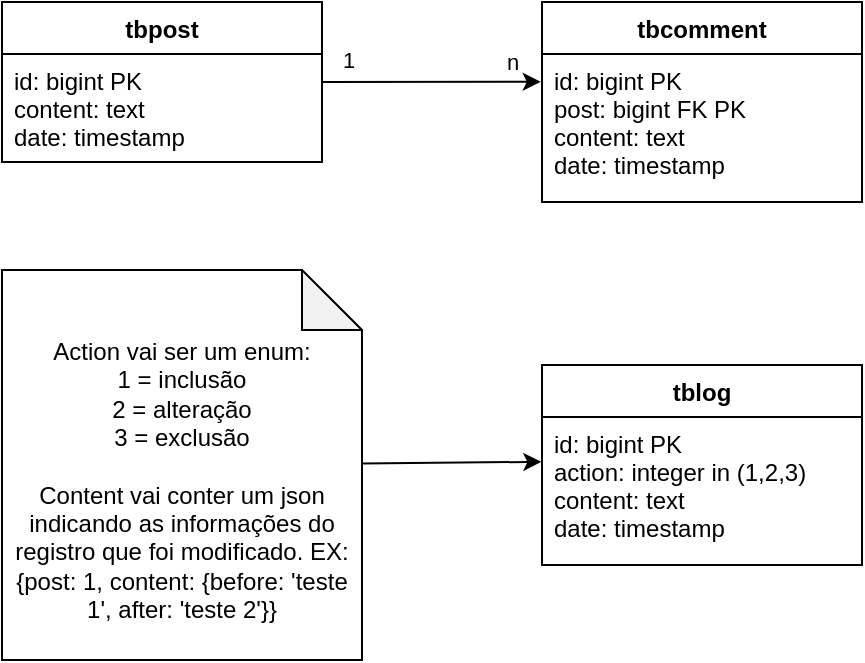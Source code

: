<mxfile>
    <diagram id="nHp2jco7QKV-GAUc6i1x" name="Page-1">
        <mxGraphModel dx="708" dy="463" grid="1" gridSize="10" guides="1" tooltips="1" connect="1" arrows="1" fold="1" page="1" pageScale="1" pageWidth="850" pageHeight="1100" math="0" shadow="0">
            <root>
                <mxCell id="0"/>
                <mxCell id="1" parent="0"/>
                <mxCell id="10" style="edgeStyle=none;html=1;entryX=-0.004;entryY=0.188;entryDx=0;entryDy=0;entryPerimeter=0;" edge="1" parent="1" source="2" target="7">
                    <mxGeometry relative="1" as="geometry"/>
                </mxCell>
                <mxCell id="11" value="1" style="edgeLabel;html=1;align=center;verticalAlign=middle;resizable=0;points=[];" vertex="1" connectable="0" parent="10">
                    <mxGeometry x="-0.774" relative="1" as="geometry">
                        <mxPoint y="-11" as="offset"/>
                    </mxGeometry>
                </mxCell>
                <mxCell id="12" value="n" style="edgeLabel;html=1;align=center;verticalAlign=middle;resizable=0;points=[];" vertex="1" connectable="0" parent="10">
                    <mxGeometry x="0.739" y="-1" relative="1" as="geometry">
                        <mxPoint y="-11" as="offset"/>
                    </mxGeometry>
                </mxCell>
                <mxCell id="2" value="tbpost" style="swimlane;fontStyle=1;align=center;verticalAlign=top;childLayout=stackLayout;horizontal=1;startSize=26;horizontalStack=0;resizeParent=1;resizeParentMax=0;resizeLast=0;collapsible=1;marginBottom=0;" vertex="1" parent="1">
                    <mxGeometry x="180" y="276" width="160" height="80" as="geometry"/>
                </mxCell>
                <mxCell id="3" value="id: bigint PK&#10;content: text&#10;date: timestamp" style="text;strokeColor=none;fillColor=none;align=left;verticalAlign=top;spacingLeft=4;spacingRight=4;overflow=hidden;rotatable=0;points=[[0,0.5],[1,0.5]];portConstraint=eastwest;" vertex="1" parent="2">
                    <mxGeometry y="26" width="160" height="54" as="geometry"/>
                </mxCell>
                <mxCell id="6" value="tbcomment" style="swimlane;fontStyle=1;align=center;verticalAlign=top;childLayout=stackLayout;horizontal=1;startSize=26;horizontalStack=0;resizeParent=1;resizeParentMax=0;resizeLast=0;collapsible=1;marginBottom=0;" vertex="1" parent="1">
                    <mxGeometry x="450" y="276" width="160" height="100" as="geometry"/>
                </mxCell>
                <mxCell id="7" value="id: bigint PK&#10;post: bigint FK PK&#10;content: text&#10;date: timestamp" style="text;strokeColor=none;fillColor=none;align=left;verticalAlign=top;spacingLeft=4;spacingRight=4;overflow=hidden;rotatable=0;points=[[0,0.5],[1,0.5]];portConstraint=eastwest;" vertex="1" parent="6">
                    <mxGeometry y="26" width="160" height="74" as="geometry"/>
                </mxCell>
                <mxCell id="13" value="tblog" style="swimlane;fontStyle=1;align=center;verticalAlign=top;childLayout=stackLayout;horizontal=1;startSize=26;horizontalStack=0;resizeParent=1;resizeParentMax=0;resizeLast=0;collapsible=1;marginBottom=0;" vertex="1" parent="1">
                    <mxGeometry x="450" y="457.5" width="160" height="100" as="geometry"/>
                </mxCell>
                <mxCell id="14" value="id: bigint PK&#10;action: integer in (1,2,3)&#10;content: text&#10;date: timestamp" style="text;strokeColor=none;fillColor=none;align=left;verticalAlign=top;spacingLeft=4;spacingRight=4;overflow=hidden;rotatable=0;points=[[0,0.5],[1,0.5]];portConstraint=eastwest;" vertex="1" parent="13">
                    <mxGeometry y="26" width="160" height="74" as="geometry"/>
                </mxCell>
                <mxCell id="18" style="edgeStyle=none;html=1;entryX=-0.002;entryY=0.303;entryDx=0;entryDy=0;entryPerimeter=0;" edge="1" parent="1" source="17" target="14">
                    <mxGeometry relative="1" as="geometry"/>
                </mxCell>
                <mxCell id="17" value="&lt;br&gt;Action vai ser um enum:&lt;br&gt;1 = inclusão&lt;br&gt;2 = alteração&lt;br&gt;3 = exclusão&lt;br&gt;&lt;br&gt;Content vai conter um json indicando as informações do registro que foi modificado. EX: {post: 1, content: {before: 'teste 1', after: 'teste 2'}}" style="shape=note;whiteSpace=wrap;html=1;backgroundOutline=1;darkOpacity=0.05;" vertex="1" parent="1">
                    <mxGeometry x="180" y="410" width="180" height="195" as="geometry"/>
                </mxCell>
            </root>
        </mxGraphModel>
    </diagram>
</mxfile>